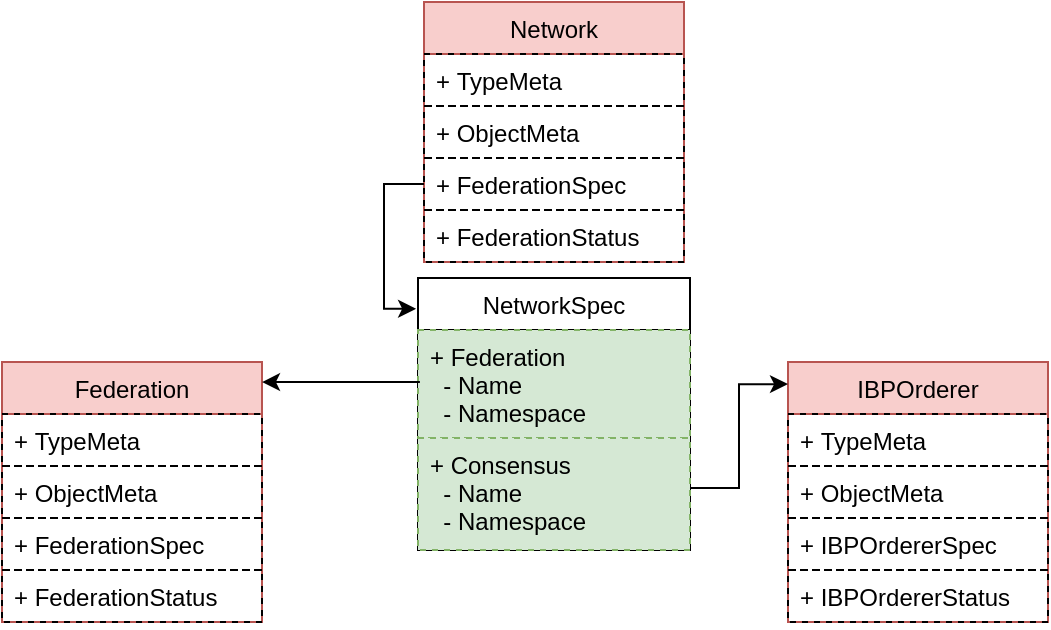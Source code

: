 <mxfile version="20.3.0" type="device"><diagram id="K7MMtwXwDl5NfztKmLhr" name="Page-1"><mxGraphModel dx="3026" dy="793" grid="0" gridSize="10" guides="1" tooltips="1" connect="0" arrows="0" fold="1" page="0" pageScale="1" pageWidth="827" pageHeight="1169" background="none" math="0" shadow="0"><root><mxCell id="0"/><mxCell id="1" parent="0"/><mxCell id="13" value="NetworkSpec" style="swimlane;fontStyle=0;childLayout=stackLayout;horizontal=1;startSize=26;fillColor=none;horizontalStack=0;resizeParent=1;resizeParentMax=0;resizeLast=0;collapsible=1;marginBottom=0;rounded=0;shadow=0;comic=0;swimlaneLine=1;glass=0;swimlaneFillColor=none;" parent="1" vertex="1"><mxGeometry x="-1172" y="152" width="136" height="136" as="geometry"><mxRectangle x="110" y="120" width="90" height="26" as="alternateBounds"/></mxGeometry></mxCell><mxCell id="KDWJucEkSN8olWHDvFnU-159" value="+ Federation&#10;  - Name&#10;  - Namespace" style="text;strokeColor=#82b366;fillColor=#d5e8d4;align=left;verticalAlign=top;spacingLeft=4;spacingRight=4;overflow=hidden;rotatable=0;points=[[0,0.5],[1,0.5]];portConstraint=eastwest;rounded=0;dashed=1;glass=0;" parent="13" vertex="1"><mxGeometry y="26" width="136" height="54" as="geometry"/></mxCell><mxCell id="25" value="+ Consensus&#10;  - Name&#10;  - Namespace" style="text;strokeColor=#82b366;fillColor=#d5e8d4;align=left;verticalAlign=top;spacingLeft=4;spacingRight=4;overflow=hidden;rotatable=0;points=[[0,0.5],[1,0.5]];portConstraint=eastwest;rounded=0;dashed=1;glass=0;" parent="13" vertex="1"><mxGeometry y="80" width="136" height="56" as="geometry"/></mxCell><mxCell id="58" value="Network" style="swimlane;fontStyle=0;childLayout=stackLayout;horizontal=1;startSize=26;fillColor=#f8cecc;horizontalStack=0;resizeParent=1;resizeParentMax=0;resizeLast=0;collapsible=1;marginBottom=0;rounded=0;shadow=0;comic=0;swimlaneLine=1;glass=0;swimlaneFillColor=none;strokeColor=#b85450;" parent="1" vertex="1"><mxGeometry x="-1169" y="14" width="130" height="130" as="geometry"><mxRectangle x="110" y="120" width="90" height="26" as="alternateBounds"/></mxGeometry></mxCell><mxCell id="59" value="+ TypeMeta" style="text;strokeColor=#000000;fillColor=none;align=left;verticalAlign=top;spacingLeft=4;spacingRight=4;overflow=hidden;rotatable=0;points=[[0,0.5],[1,0.5]];portConstraint=eastwest;dashed=1;rounded=0;glass=0;" parent="58" vertex="1"><mxGeometry y="26" width="130" height="26" as="geometry"/></mxCell><mxCell id="60" value="+ ObjectMeta" style="text;strokeColor=#000000;fillColor=none;align=left;verticalAlign=top;spacingLeft=4;spacingRight=4;overflow=hidden;rotatable=0;points=[[0,0.5],[1,0.5]];portConstraint=eastwest;dashed=1;rounded=0;glass=0;" parent="58" vertex="1"><mxGeometry y="52" width="130" height="26" as="geometry"/></mxCell><mxCell id="61" value="+ FederationSpec" style="text;strokeColor=#000000;fillColor=none;align=left;verticalAlign=top;spacingLeft=4;spacingRight=4;overflow=hidden;rotatable=0;points=[[0,0.5],[1,0.5]];portConstraint=eastwest;rounded=0;dashed=1;glass=0;" parent="58" vertex="1"><mxGeometry y="78" width="130" height="26" as="geometry"/></mxCell><mxCell id="62" value="+ FederationStatus" style="text;strokeColor=#000000;fillColor=none;align=left;verticalAlign=top;spacingLeft=4;spacingRight=4;overflow=hidden;rotatable=0;points=[[0,0.5],[1,0.5]];portConstraint=eastwest;rounded=0;dashed=1;glass=0;" parent="58" vertex="1"><mxGeometry y="104" width="130" height="26" as="geometry"/></mxCell><mxCell id="KDWJucEkSN8olWHDvFnU-101" value="IBPOrderer" style="swimlane;fontStyle=0;childLayout=stackLayout;horizontal=1;startSize=26;fillColor=#f8cecc;horizontalStack=0;resizeParent=1;resizeParentMax=0;resizeLast=0;collapsible=1;marginBottom=0;rounded=0;shadow=0;comic=0;swimlaneLine=1;glass=0;swimlaneFillColor=none;strokeColor=#b85450;" parent="1" vertex="1"><mxGeometry x="-987" y="194" width="130" height="130" as="geometry"><mxRectangle x="110" y="120" width="90" height="26" as="alternateBounds"/></mxGeometry></mxCell><mxCell id="KDWJucEkSN8olWHDvFnU-102" value="+ TypeMeta" style="text;strokeColor=#000000;fillColor=none;align=left;verticalAlign=top;spacingLeft=4;spacingRight=4;overflow=hidden;rotatable=0;points=[[0,0.5],[1,0.5]];portConstraint=eastwest;dashed=1;rounded=0;glass=0;" parent="KDWJucEkSN8olWHDvFnU-101" vertex="1"><mxGeometry y="26" width="130" height="26" as="geometry"/></mxCell><mxCell id="KDWJucEkSN8olWHDvFnU-103" value="+ ObjectMeta" style="text;strokeColor=#000000;fillColor=none;align=left;verticalAlign=top;spacingLeft=4;spacingRight=4;overflow=hidden;rotatable=0;points=[[0,0.5],[1,0.5]];portConstraint=eastwest;dashed=1;rounded=0;glass=0;" parent="KDWJucEkSN8olWHDvFnU-101" vertex="1"><mxGeometry y="52" width="130" height="26" as="geometry"/></mxCell><mxCell id="KDWJucEkSN8olWHDvFnU-104" value="+ IBPOrdererSpec" style="text;strokeColor=#000000;fillColor=none;align=left;verticalAlign=top;spacingLeft=4;spacingRight=4;overflow=hidden;rotatable=0;points=[[0,0.5],[1,0.5]];portConstraint=eastwest;rounded=0;dashed=1;glass=0;" parent="KDWJucEkSN8olWHDvFnU-101" vertex="1"><mxGeometry y="78" width="130" height="26" as="geometry"/></mxCell><mxCell id="KDWJucEkSN8olWHDvFnU-105" value="+ IBPOrdererStatus" style="text;strokeColor=#000000;fillColor=none;align=left;verticalAlign=top;spacingLeft=4;spacingRight=4;overflow=hidden;rotatable=0;points=[[0,0.5],[1,0.5]];portConstraint=eastwest;rounded=0;dashed=1;glass=0;" parent="KDWJucEkSN8olWHDvFnU-101" vertex="1"><mxGeometry y="104" width="130" height="26" as="geometry"/></mxCell><mxCell id="JA708I5HQVqm8P09V9eA-73" value="" style="endArrow=classic;html=1;rounded=0;entryX=-0.007;entryY=0.113;entryDx=0;entryDy=0;entryPerimeter=0;edgeStyle=orthogonalEdgeStyle;" parent="1" source="61" target="13" edge="1"><mxGeometry width="50" height="50" relative="1" as="geometry"><mxPoint x="-1322.99" y="313.002" as="sourcePoint"/><mxPoint x="-1413.96" y="271.012" as="targetPoint"/><Array as="points"><mxPoint x="-1189" y="105"/><mxPoint x="-1189" y="167"/></Array></mxGeometry></mxCell><mxCell id="S5cNiAoE1qjSmCQ1X9FX-85" value="Federation" style="swimlane;fontStyle=0;childLayout=stackLayout;horizontal=1;startSize=26;fillColor=#f8cecc;horizontalStack=0;resizeParent=1;resizeParentMax=0;resizeLast=0;collapsible=1;marginBottom=0;rounded=0;shadow=0;comic=0;swimlaneLine=1;glass=0;swimlaneFillColor=none;strokeColor=#b85450;" vertex="1" parent="1"><mxGeometry x="-1380" y="194" width="130" height="130" as="geometry"><mxRectangle x="110" y="120" width="90" height="26" as="alternateBounds"/></mxGeometry></mxCell><mxCell id="S5cNiAoE1qjSmCQ1X9FX-86" value="+ TypeMeta" style="text;strokeColor=#000000;fillColor=none;align=left;verticalAlign=top;spacingLeft=4;spacingRight=4;overflow=hidden;rotatable=0;points=[[0,0.5],[1,0.5]];portConstraint=eastwest;dashed=1;rounded=0;glass=0;" vertex="1" parent="S5cNiAoE1qjSmCQ1X9FX-85"><mxGeometry y="26" width="130" height="26" as="geometry"/></mxCell><mxCell id="S5cNiAoE1qjSmCQ1X9FX-87" value="+ ObjectMeta" style="text;strokeColor=#000000;fillColor=none;align=left;verticalAlign=top;spacingLeft=4;spacingRight=4;overflow=hidden;rotatable=0;points=[[0,0.5],[1,0.5]];portConstraint=eastwest;dashed=1;rounded=0;glass=0;" vertex="1" parent="S5cNiAoE1qjSmCQ1X9FX-85"><mxGeometry y="52" width="130" height="26" as="geometry"/></mxCell><mxCell id="S5cNiAoE1qjSmCQ1X9FX-88" value="+ FederationSpec" style="text;strokeColor=#000000;fillColor=none;align=left;verticalAlign=top;spacingLeft=4;spacingRight=4;overflow=hidden;rotatable=0;points=[[0,0.5],[1,0.5]];portConstraint=eastwest;rounded=0;dashed=1;glass=0;" vertex="1" parent="S5cNiAoE1qjSmCQ1X9FX-85"><mxGeometry y="78" width="130" height="26" as="geometry"/></mxCell><mxCell id="S5cNiAoE1qjSmCQ1X9FX-89" value="+ FederationStatus" style="text;strokeColor=#000000;fillColor=none;align=left;verticalAlign=top;spacingLeft=4;spacingRight=4;overflow=hidden;rotatable=0;points=[[0,0.5],[1,0.5]];portConstraint=eastwest;rounded=0;dashed=1;glass=0;" vertex="1" parent="S5cNiAoE1qjSmCQ1X9FX-85"><mxGeometry y="104" width="130" height="26" as="geometry"/></mxCell><mxCell id="S5cNiAoE1qjSmCQ1X9FX-90" value="" style="endArrow=classic;html=1;rounded=0;exitX=0.007;exitY=0.481;exitDx=0;exitDy=0;exitPerimeter=0;entryX=1;entryY=0.077;entryDx=0;entryDy=0;entryPerimeter=0;edgeStyle=orthogonalEdgeStyle;" edge="1" parent="1" source="KDWJucEkSN8olWHDvFnU-159" target="S5cNiAoE1qjSmCQ1X9FX-85"><mxGeometry width="50" height="50" relative="1" as="geometry"><mxPoint x="-1143" y="396" as="sourcePoint"/><mxPoint x="-1093" y="346" as="targetPoint"/></mxGeometry></mxCell><mxCell id="S5cNiAoE1qjSmCQ1X9FX-91" value="" style="endArrow=classic;html=1;rounded=0;exitX=1;exitY=0.446;exitDx=0;exitDy=0;exitPerimeter=0;entryX=0;entryY=0.085;entryDx=0;entryDy=0;entryPerimeter=0;edgeStyle=orthogonalEdgeStyle;" edge="1" parent="1" source="25" target="KDWJucEkSN8olWHDvFnU-101"><mxGeometry width="50" height="50" relative="1" as="geometry"><mxPoint x="-1003" y="369" as="sourcePoint"/><mxPoint x="-953" y="319" as="targetPoint"/></mxGeometry></mxCell></root></mxGraphModel></diagram></mxfile>